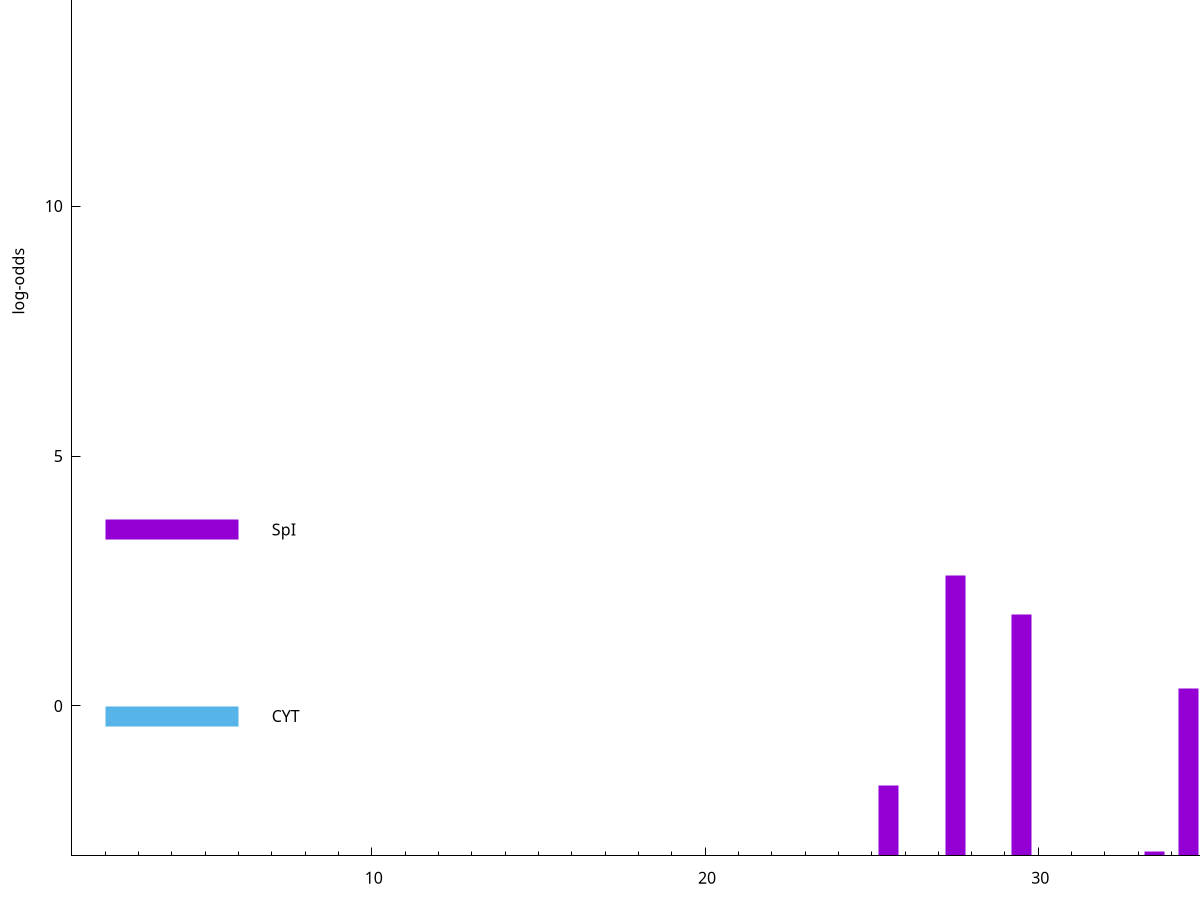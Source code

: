 set title "LipoP predictions for SRR5666510.gff"
set size 2., 1.4
set xrange [1:70] 
set mxtics 10
set yrange [-3:20]
set y2range [0:23]
set ylabel "log-odds"
set term postscript eps color solid "Helvetica" 30
set output "SRR5666510.gff3.eps"
set arrow from 2,18.8974 to 6,18.8974 nohead lt 4 lw 20
set label "TMH" at 7,18.8974
set arrow from 2,3.52923 to 6,3.52923 nohead lt 1 lw 20
set label "SpI" at 7,3.52923
set arrow from 2,-0.200913 to 6,-0.200913 nohead lt 3 lw 20
set label "CYT" at 7,-0.200913
set arrow from 2,18.8974 to 6,18.8974 nohead lt 4 lw 20
set label "TMH" at 7,18.8974
# NOTE: The scores below are the log-odds scores with the threshold
# NOTE: subtracted (a hack to make gnuplot make the histogram all
# NOTE: look nice).
plot "-" axes x1y2 title "" with impulses lt 1 lw 20
27.500000 5.613130
29.500000 4.829340
34.500000 3.358999
25.500000 1.415020
33.500000 0.090950
e
exit
